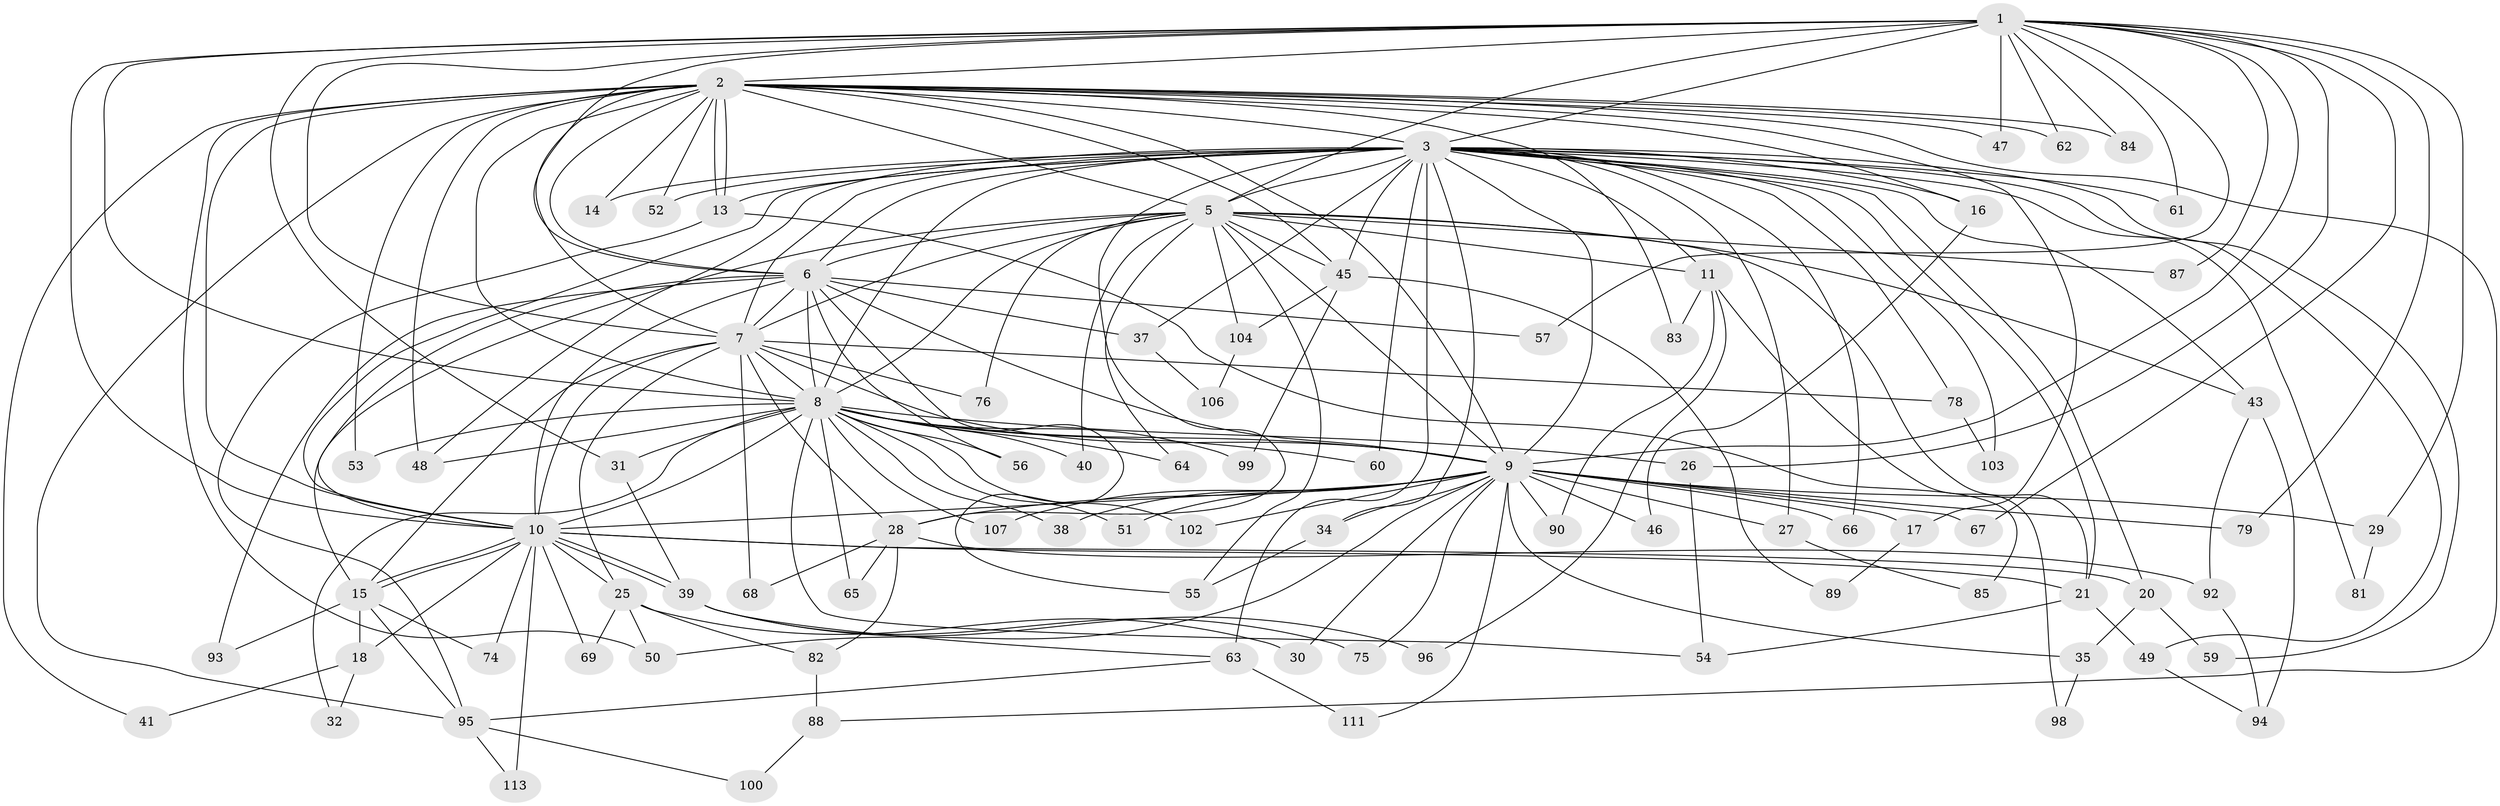 // Generated by graph-tools (version 1.1) at 2025/51/02/27/25 19:51:51]
// undirected, 87 vertices, 206 edges
graph export_dot {
graph [start="1"]
  node [color=gray90,style=filled];
  1 [super="+36"];
  2 [super="+105"];
  3 [super="+4"];
  5 [super="+19"];
  6 [super="+80"];
  7;
  8 [super="+23"];
  9 [super="+42"];
  10 [super="+12"];
  11 [super="+91"];
  13 [super="+33"];
  14;
  15 [super="+77"];
  16;
  17;
  18;
  20 [super="+24"];
  21 [super="+22"];
  25 [super="+108"];
  26;
  27;
  28 [super="+58"];
  29;
  30;
  31;
  32;
  34;
  35 [super="+86"];
  37;
  38;
  39 [super="+44"];
  40;
  41;
  43;
  45 [super="+70"];
  46;
  47;
  48 [super="+97"];
  49 [super="+73"];
  50;
  51;
  52;
  53;
  54 [super="+72"];
  55 [super="+71"];
  56;
  57;
  59;
  60;
  61;
  62;
  63 [super="+101"];
  64;
  65;
  66;
  67;
  68 [super="+112"];
  69;
  74;
  75;
  76;
  78;
  79;
  81;
  82;
  83;
  84;
  85;
  87;
  88;
  89;
  90;
  92;
  93;
  94 [super="+110"];
  95 [super="+109"];
  96;
  98;
  99;
  100;
  102;
  103;
  104;
  106;
  107;
  111;
  113;
  1 -- 2;
  1 -- 3 [weight=2];
  1 -- 5 [weight=2];
  1 -- 6;
  1 -- 7;
  1 -- 8;
  1 -- 9;
  1 -- 10;
  1 -- 26;
  1 -- 29;
  1 -- 31;
  1 -- 47;
  1 -- 57;
  1 -- 61;
  1 -- 62;
  1 -- 67;
  1 -- 79;
  1 -- 84;
  1 -- 87;
  2 -- 3 [weight=2];
  2 -- 5;
  2 -- 6;
  2 -- 7;
  2 -- 8;
  2 -- 9;
  2 -- 10 [weight=2];
  2 -- 13;
  2 -- 13;
  2 -- 14;
  2 -- 16;
  2 -- 17;
  2 -- 41;
  2 -- 47;
  2 -- 48;
  2 -- 50;
  2 -- 52;
  2 -- 53;
  2 -- 62;
  2 -- 83;
  2 -- 84;
  2 -- 88;
  2 -- 45;
  2 -- 95;
  3 -- 5 [weight=2];
  3 -- 6 [weight=2];
  3 -- 7 [weight=2];
  3 -- 8 [weight=2];
  3 -- 9 [weight=2];
  3 -- 10 [weight=2];
  3 -- 16;
  3 -- 21;
  3 -- 37;
  3 -- 43;
  3 -- 45;
  3 -- 48;
  3 -- 52;
  3 -- 59;
  3 -- 61;
  3 -- 63 [weight=2];
  3 -- 78;
  3 -- 103;
  3 -- 66;
  3 -- 11;
  3 -- 14;
  3 -- 81;
  3 -- 20;
  3 -- 27;
  3 -- 34;
  3 -- 49 [weight=2];
  3 -- 60;
  3 -- 13;
  3 -- 28;
  5 -- 6;
  5 -- 7;
  5 -- 8;
  5 -- 9;
  5 -- 10;
  5 -- 11 [weight=3];
  5 -- 40;
  5 -- 43;
  5 -- 45;
  5 -- 55;
  5 -- 64;
  5 -- 76;
  5 -- 87;
  5 -- 104;
  5 -- 21;
  6 -- 7;
  6 -- 8;
  6 -- 9;
  6 -- 10;
  6 -- 37;
  6 -- 56;
  6 -- 57;
  6 -- 93;
  6 -- 55;
  6 -- 15;
  7 -- 8;
  7 -- 9;
  7 -- 10;
  7 -- 25;
  7 -- 28;
  7 -- 68 [weight=2];
  7 -- 76;
  7 -- 78;
  7 -- 15;
  8 -- 9 [weight=2];
  8 -- 10 [weight=2];
  8 -- 31;
  8 -- 38;
  8 -- 40;
  8 -- 51;
  8 -- 56;
  8 -- 60;
  8 -- 64;
  8 -- 65;
  8 -- 99;
  8 -- 102;
  8 -- 107;
  8 -- 32;
  8 -- 26;
  8 -- 53;
  8 -- 54;
  8 -- 48;
  9 -- 10;
  9 -- 17;
  9 -- 27;
  9 -- 28;
  9 -- 29;
  9 -- 30;
  9 -- 34;
  9 -- 35 [weight=2];
  9 -- 38;
  9 -- 46;
  9 -- 50;
  9 -- 51;
  9 -- 66;
  9 -- 67;
  9 -- 75;
  9 -- 79;
  9 -- 90;
  9 -- 102;
  9 -- 107;
  9 -- 111;
  10 -- 15;
  10 -- 15;
  10 -- 18;
  10 -- 20 [weight=2];
  10 -- 21;
  10 -- 25;
  10 -- 39;
  10 -- 39;
  10 -- 69;
  10 -- 74;
  10 -- 113;
  11 -- 83;
  11 -- 90;
  11 -- 96;
  11 -- 98;
  13 -- 85;
  13 -- 95;
  15 -- 18;
  15 -- 74;
  15 -- 93;
  15 -- 95;
  16 -- 46;
  17 -- 89;
  18 -- 32;
  18 -- 41;
  20 -- 35;
  20 -- 59;
  21 -- 49;
  21 -- 54;
  25 -- 30;
  25 -- 69;
  25 -- 82;
  25 -- 50;
  26 -- 54;
  27 -- 85;
  28 -- 92;
  28 -- 65;
  28 -- 82;
  28 -- 68;
  29 -- 81;
  31 -- 39;
  34 -- 55;
  35 -- 98;
  37 -- 106;
  39 -- 63;
  39 -- 75;
  39 -- 96;
  43 -- 92;
  43 -- 94;
  45 -- 89;
  45 -- 99;
  45 -- 104;
  49 -- 94;
  63 -- 95;
  63 -- 111;
  78 -- 103;
  82 -- 88;
  88 -- 100;
  92 -- 94;
  95 -- 100;
  95 -- 113;
  104 -- 106;
}
